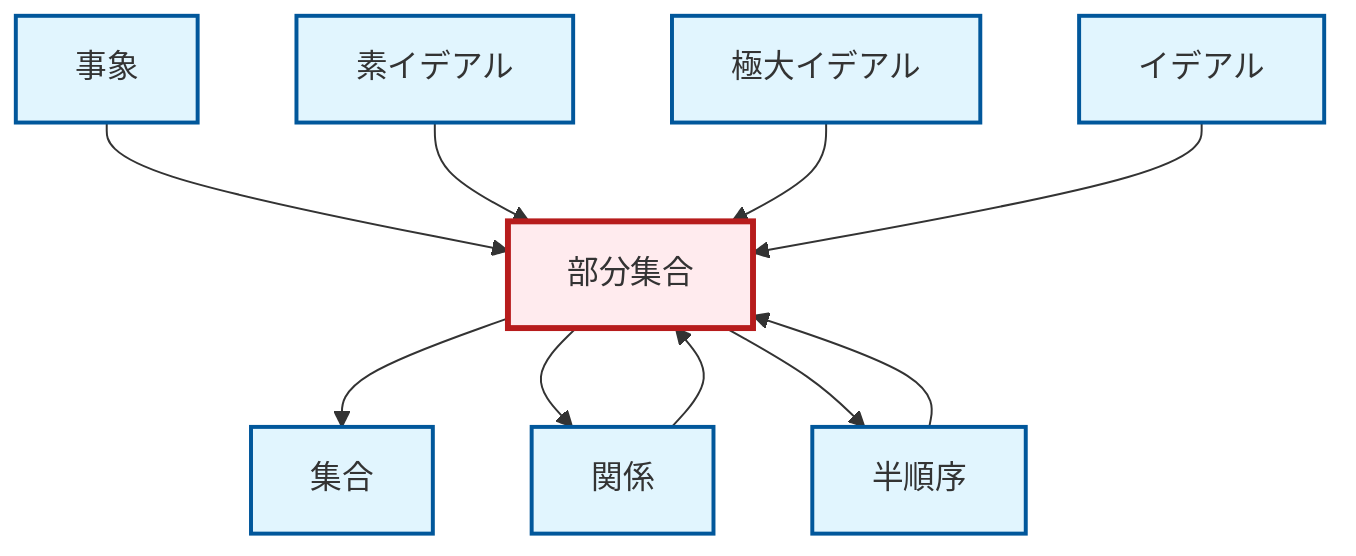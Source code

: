 graph TD
    classDef definition fill:#e1f5fe,stroke:#01579b,stroke-width:2px
    classDef theorem fill:#f3e5f5,stroke:#4a148c,stroke-width:2px
    classDef axiom fill:#fff3e0,stroke:#e65100,stroke-width:2px
    classDef example fill:#e8f5e9,stroke:#1b5e20,stroke-width:2px
    classDef current fill:#ffebee,stroke:#b71c1c,stroke-width:3px
    def-subset["部分集合"]:::definition
    def-partial-order["半順序"]:::definition
    def-maximal-ideal["極大イデアル"]:::definition
    def-event["事象"]:::definition
    def-set["集合"]:::definition
    def-ideal["イデアル"]:::definition
    def-prime-ideal["素イデアル"]:::definition
    def-relation["関係"]:::definition
    def-event --> def-subset
    def-prime-ideal --> def-subset
    def-subset --> def-set
    def-relation --> def-subset
    def-partial-order --> def-subset
    def-maximal-ideal --> def-subset
    def-subset --> def-relation
    def-subset --> def-partial-order
    def-ideal --> def-subset
    class def-subset current